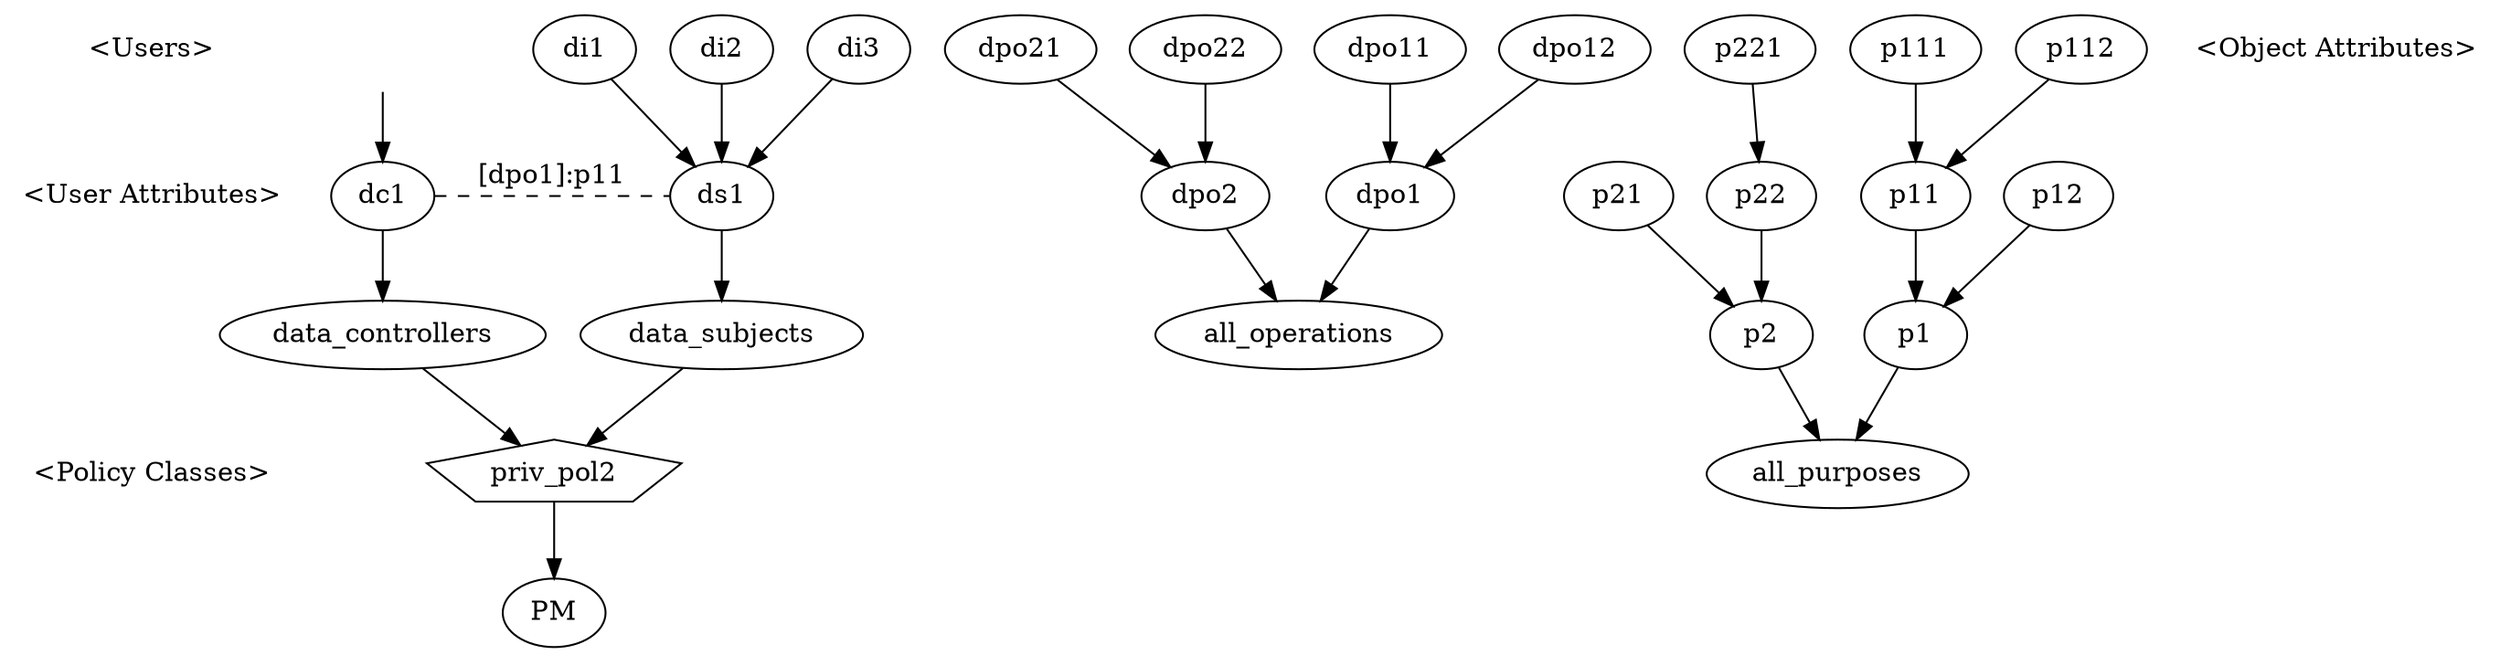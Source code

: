 strict digraph "priv2" {
  node [shape=none]
  APC [label="",width=0,height=0];
  "<Users>"->"<User Attributes>" [arrowhead=none,style=invis];
  "<User Attributes>"->APC [arrowhead=none,style=invis];
  APC->"<Policy Classes>" [arrowhead=none,style=invis];
  node [shape=ellipse];

  s1 [peripheries=2];

  s1 -> dc1;
  priv_pol2 -> PM;
  ds1 -> data_subjects;
  data_subjects -> priv_pol2;
  di1 -> ds1;
  di2 -> ds1;
  di3 -> ds1;
  dc1 -> data_controllers;
  data_controllers -> priv_pol2;
  dpo1 -> all_operations;
  dpo11 -> dpo1;
  dpo12 -> dpo1;
  dpo2 -> all_operations;
  dpo21 -> dpo2;
  dpo22 -> dpo2;
  p1 -> all_purposes;
  p11 -> p1;
  p12 -> p1;
  p111 -> p11;
  p112 -> p11;
  p2 -> all_purposes;
  p21 -> p2;
  p22 -> p2;
  p221 -> p22;
  dc1 -> ds1 [constraint=false,label="[dpo1]:p11",style=dashed,arrowhead=none];
  { rank=same; s1 }
  { rank=same; dc1 }
  { rank=same; data_controllers data_subjects }
  subgraph user_dag {
    subgraph u_nodes {
      s1; 
      s1 [style=invis];
    }
    subgraph ua_nodes {
      dc1; data_controllers; 
    }
  }
  subgraph object_dag {
    subgraph oa_nodes {
      ds1; data_subjects; 
    }
  }
  subgraph pc_nodes {
    priv_pol2 [shape=polygon,sides=5];
  }
  node [shape=none]
  "<Object Attributes>"
}
